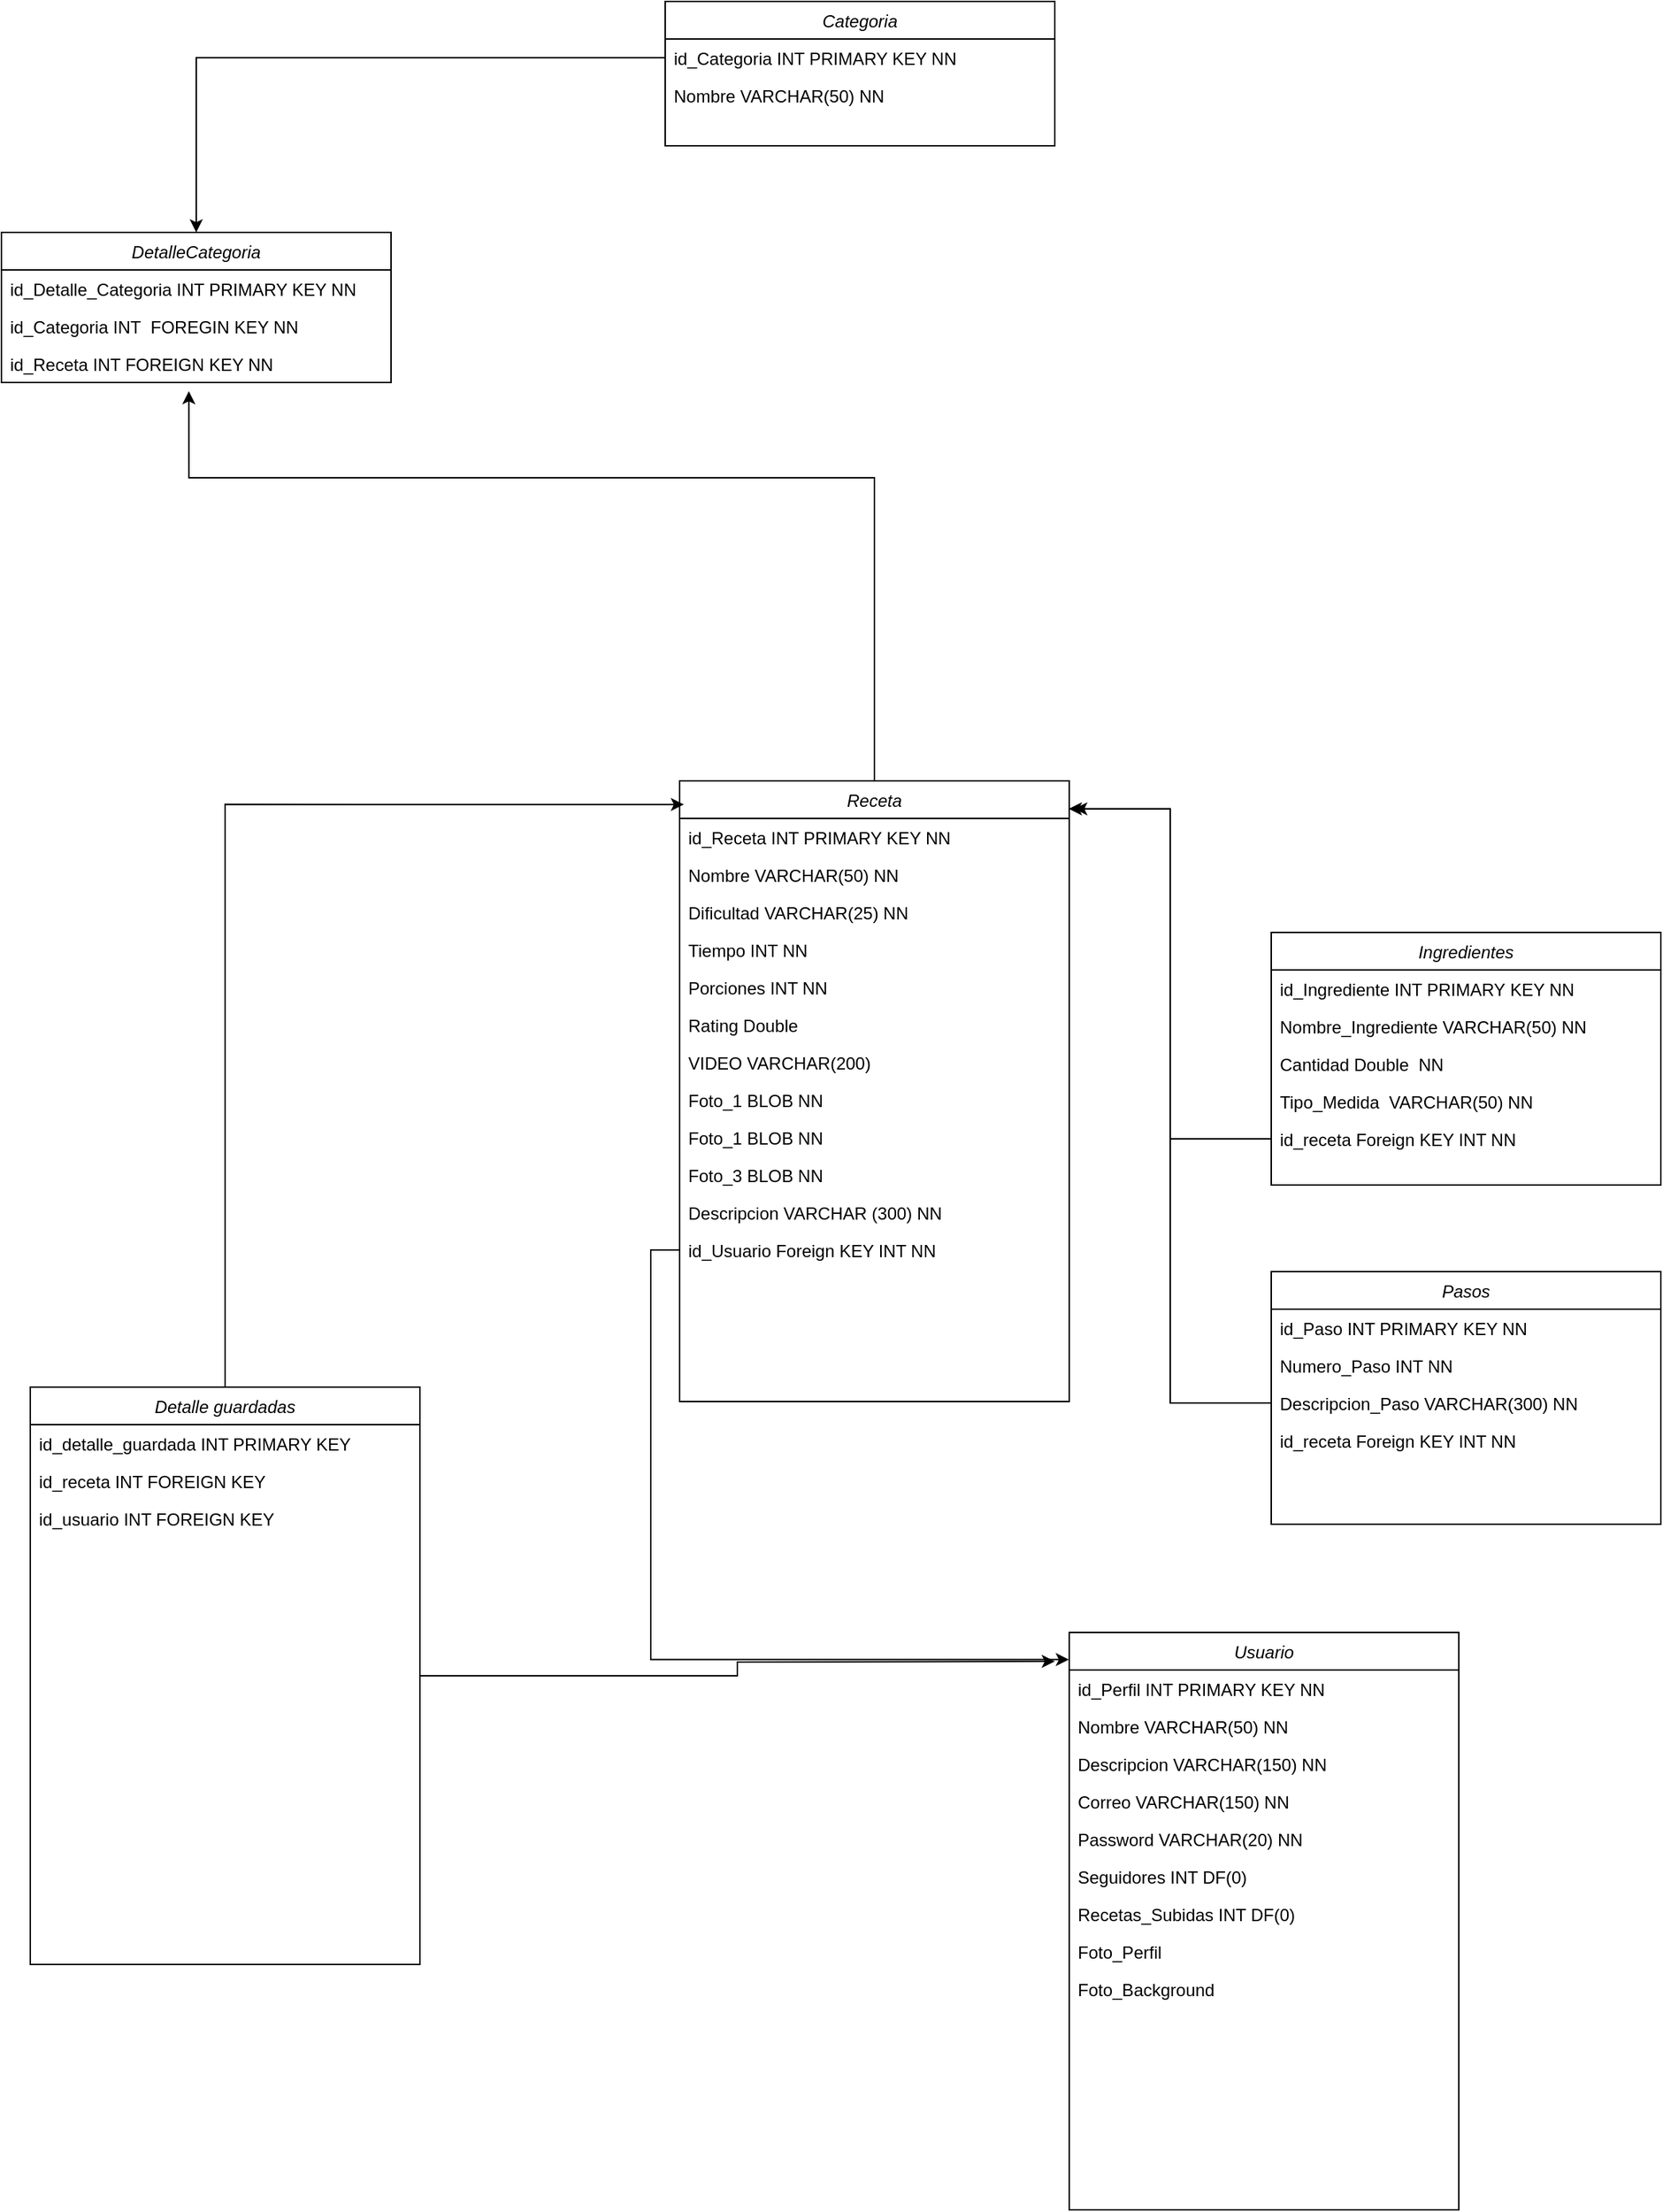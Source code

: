 <mxfile version="21.2.9" type="device">
  <diagram id="C5RBs43oDa-KdzZeNtuy" name="Page-1">
    <mxGraphModel dx="2714" dy="2064" grid="1" gridSize="10" guides="1" tooltips="1" connect="1" arrows="1" fold="1" page="1" pageScale="1" pageWidth="827" pageHeight="1169" math="0" shadow="0">
      <root>
        <mxCell id="WIyWlLk6GJQsqaUBKTNV-0" />
        <mxCell id="WIyWlLk6GJQsqaUBKTNV-1" parent="WIyWlLk6GJQsqaUBKTNV-0" />
        <mxCell id="iwSgywdOUeJaWOYB079F-82" style="edgeStyle=orthogonalEdgeStyle;rounded=0;orthogonalLoop=1;jettySize=auto;html=1;exitX=0.5;exitY=0;exitDx=0;exitDy=0;entryX=0.481;entryY=1.231;entryDx=0;entryDy=0;entryPerimeter=0;" edge="1" parent="WIyWlLk6GJQsqaUBKTNV-1" source="zkfFHV4jXpPFQw0GAbJ--0" target="iwSgywdOUeJaWOYB079F-79">
          <mxGeometry relative="1" as="geometry">
            <Array as="points">
              <mxPoint x="205" y="-90" />
              <mxPoint x="-270" y="-90" />
            </Array>
          </mxGeometry>
        </mxCell>
        <mxCell id="zkfFHV4jXpPFQw0GAbJ--0" value="Receta" style="swimlane;fontStyle=2;align=center;verticalAlign=top;childLayout=stackLayout;horizontal=1;startSize=26;horizontalStack=0;resizeParent=1;resizeLast=0;collapsible=1;marginBottom=0;rounded=0;shadow=0;strokeWidth=1;" parent="WIyWlLk6GJQsqaUBKTNV-1" vertex="1">
          <mxGeometry x="70" y="120" width="270" height="430" as="geometry">
            <mxRectangle x="230" y="140" width="160" height="26" as="alternateBounds" />
          </mxGeometry>
        </mxCell>
        <mxCell id="iwSgywdOUeJaWOYB079F-8" value="id_Receta INT PRIMARY KEY NN" style="text;align=left;verticalAlign=top;spacingLeft=4;spacingRight=4;overflow=hidden;rotatable=0;points=[[0,0.5],[1,0.5]];portConstraint=eastwest;rounded=0;shadow=0;html=0;" vertex="1" parent="zkfFHV4jXpPFQw0GAbJ--0">
          <mxGeometry y="26" width="270" height="26" as="geometry" />
        </mxCell>
        <mxCell id="zkfFHV4jXpPFQw0GAbJ--1" value="Nombre VARCHAR(50) NN" style="text;align=left;verticalAlign=top;spacingLeft=4;spacingRight=4;overflow=hidden;rotatable=0;points=[[0,0.5],[1,0.5]];portConstraint=eastwest;" parent="zkfFHV4jXpPFQw0GAbJ--0" vertex="1">
          <mxGeometry y="52" width="270" height="26" as="geometry" />
        </mxCell>
        <mxCell id="zkfFHV4jXpPFQw0GAbJ--3" value="Dificultad VARCHAR(25) NN" style="text;align=left;verticalAlign=top;spacingLeft=4;spacingRight=4;overflow=hidden;rotatable=0;points=[[0,0.5],[1,0.5]];portConstraint=eastwest;rounded=0;shadow=0;html=0;" parent="zkfFHV4jXpPFQw0GAbJ--0" vertex="1">
          <mxGeometry y="78" width="270" height="26" as="geometry" />
        </mxCell>
        <mxCell id="zkfFHV4jXpPFQw0GAbJ--2" value="Tiempo INT NN" style="text;align=left;verticalAlign=top;spacingLeft=4;spacingRight=4;overflow=hidden;rotatable=0;points=[[0,0.5],[1,0.5]];portConstraint=eastwest;rounded=0;shadow=0;html=0;" parent="zkfFHV4jXpPFQw0GAbJ--0" vertex="1">
          <mxGeometry y="104" width="270" height="26" as="geometry" />
        </mxCell>
        <mxCell id="iwSgywdOUeJaWOYB079F-2" value="Porciones INT NN&#xa;" style="text;align=left;verticalAlign=top;spacingLeft=4;spacingRight=4;overflow=hidden;rotatable=0;points=[[0,0.5],[1,0.5]];portConstraint=eastwest;rounded=0;shadow=0;html=0;" vertex="1" parent="zkfFHV4jXpPFQw0GAbJ--0">
          <mxGeometry y="130" width="270" height="26" as="geometry" />
        </mxCell>
        <mxCell id="iwSgywdOUeJaWOYB079F-9" value="Rating Double" style="text;align=left;verticalAlign=top;spacingLeft=4;spacingRight=4;overflow=hidden;rotatable=0;points=[[0,0.5],[1,0.5]];portConstraint=eastwest;rounded=0;shadow=0;html=0;" vertex="1" parent="zkfFHV4jXpPFQw0GAbJ--0">
          <mxGeometry y="156" width="270" height="26" as="geometry" />
        </mxCell>
        <mxCell id="iwSgywdOUeJaWOYB079F-3" value="VIDEO VARCHAR(200)&#xa;" style="text;align=left;verticalAlign=top;spacingLeft=4;spacingRight=4;overflow=hidden;rotatable=0;points=[[0,0.5],[1,0.5]];portConstraint=eastwest;rounded=0;shadow=0;html=0;" vertex="1" parent="zkfFHV4jXpPFQw0GAbJ--0">
          <mxGeometry y="182" width="270" height="26" as="geometry" />
        </mxCell>
        <mxCell id="iwSgywdOUeJaWOYB079F-4" value="Foto_1 BLOB NN" style="text;align=left;verticalAlign=top;spacingLeft=4;spacingRight=4;overflow=hidden;rotatable=0;points=[[0,0.5],[1,0.5]];portConstraint=eastwest;rounded=0;shadow=0;html=0;" vertex="1" parent="zkfFHV4jXpPFQw0GAbJ--0">
          <mxGeometry y="208" width="270" height="26" as="geometry" />
        </mxCell>
        <mxCell id="iwSgywdOUeJaWOYB079F-5" value="Foto_1 BLOB NN" style="text;align=left;verticalAlign=top;spacingLeft=4;spacingRight=4;overflow=hidden;rotatable=0;points=[[0,0.5],[1,0.5]];portConstraint=eastwest;rounded=0;shadow=0;html=0;" vertex="1" parent="zkfFHV4jXpPFQw0GAbJ--0">
          <mxGeometry y="234" width="270" height="26" as="geometry" />
        </mxCell>
        <mxCell id="iwSgywdOUeJaWOYB079F-6" value="Foto_3 BLOB NN" style="text;align=left;verticalAlign=top;spacingLeft=4;spacingRight=4;overflow=hidden;rotatable=0;points=[[0,0.5],[1,0.5]];portConstraint=eastwest;rounded=0;shadow=0;html=0;" vertex="1" parent="zkfFHV4jXpPFQw0GAbJ--0">
          <mxGeometry y="260" width="270" height="26" as="geometry" />
        </mxCell>
        <mxCell id="iwSgywdOUeJaWOYB079F-7" value="Descripcion VARCHAR (300) NN" style="text;align=left;verticalAlign=top;spacingLeft=4;spacingRight=4;overflow=hidden;rotatable=0;points=[[0,0.5],[1,0.5]];portConstraint=eastwest;rounded=0;shadow=0;html=0;" vertex="1" parent="zkfFHV4jXpPFQw0GAbJ--0">
          <mxGeometry y="286" width="270" height="26" as="geometry" />
        </mxCell>
        <mxCell id="iwSgywdOUeJaWOYB079F-48" value="id_Usuario Foreign KEY INT NN" style="text;align=left;verticalAlign=top;spacingLeft=4;spacingRight=4;overflow=hidden;rotatable=0;points=[[0,0.5],[1,0.5]];portConstraint=eastwest;rounded=0;shadow=0;html=0;" vertex="1" parent="zkfFHV4jXpPFQw0GAbJ--0">
          <mxGeometry y="312" width="270" height="26" as="geometry" />
        </mxCell>
        <mxCell id="iwSgywdOUeJaWOYB079F-11" value="Ingredientes" style="swimlane;fontStyle=2;align=center;verticalAlign=top;childLayout=stackLayout;horizontal=1;startSize=26;horizontalStack=0;resizeParent=1;resizeLast=0;collapsible=1;marginBottom=0;rounded=0;shadow=0;strokeWidth=1;" vertex="1" parent="WIyWlLk6GJQsqaUBKTNV-1">
          <mxGeometry x="480" y="225" width="270" height="175" as="geometry">
            <mxRectangle x="230" y="140" width="160" height="26" as="alternateBounds" />
          </mxGeometry>
        </mxCell>
        <mxCell id="iwSgywdOUeJaWOYB079F-12" value="id_Ingrediente INT PRIMARY KEY NN" style="text;align=left;verticalAlign=top;spacingLeft=4;spacingRight=4;overflow=hidden;rotatable=0;points=[[0,0.5],[1,0.5]];portConstraint=eastwest;rounded=0;shadow=0;html=0;" vertex="1" parent="iwSgywdOUeJaWOYB079F-11">
          <mxGeometry y="26" width="270" height="26" as="geometry" />
        </mxCell>
        <mxCell id="iwSgywdOUeJaWOYB079F-13" value="Nombre_Ingrediente VARCHAR(50) NN" style="text;align=left;verticalAlign=top;spacingLeft=4;spacingRight=4;overflow=hidden;rotatable=0;points=[[0,0.5],[1,0.5]];portConstraint=eastwest;" vertex="1" parent="iwSgywdOUeJaWOYB079F-11">
          <mxGeometry y="52" width="270" height="26" as="geometry" />
        </mxCell>
        <mxCell id="iwSgywdOUeJaWOYB079F-14" value="Cantidad Double  NN" style="text;align=left;verticalAlign=top;spacingLeft=4;spacingRight=4;overflow=hidden;rotatable=0;points=[[0,0.5],[1,0.5]];portConstraint=eastwest;rounded=0;shadow=0;html=0;" vertex="1" parent="iwSgywdOUeJaWOYB079F-11">
          <mxGeometry y="78" width="270" height="26" as="geometry" />
        </mxCell>
        <mxCell id="iwSgywdOUeJaWOYB079F-15" value="Tipo_Medida  VARCHAR(50) NN " style="text;align=left;verticalAlign=top;spacingLeft=4;spacingRight=4;overflow=hidden;rotatable=0;points=[[0,0.5],[1,0.5]];portConstraint=eastwest;rounded=0;shadow=0;html=0;" vertex="1" parent="iwSgywdOUeJaWOYB079F-11">
          <mxGeometry y="104" width="270" height="26" as="geometry" />
        </mxCell>
        <mxCell id="iwSgywdOUeJaWOYB079F-25" value="id_receta Foreign KEY INT NN" style="text;align=left;verticalAlign=top;spacingLeft=4;spacingRight=4;overflow=hidden;rotatable=0;points=[[0,0.5],[1,0.5]];portConstraint=eastwest;rounded=0;shadow=0;html=0;" vertex="1" parent="iwSgywdOUeJaWOYB079F-11">
          <mxGeometry y="130" width="270" height="26" as="geometry" />
        </mxCell>
        <mxCell id="iwSgywdOUeJaWOYB079F-26" style="edgeStyle=orthogonalEdgeStyle;rounded=0;orthogonalLoop=1;jettySize=auto;html=1;exitX=0;exitY=0.5;exitDx=0;exitDy=0;entryX=1.013;entryY=0.045;entryDx=0;entryDy=0;entryPerimeter=0;" edge="1" parent="WIyWlLk6GJQsqaUBKTNV-1" source="iwSgywdOUeJaWOYB079F-25" target="zkfFHV4jXpPFQw0GAbJ--0">
          <mxGeometry relative="1" as="geometry" />
        </mxCell>
        <mxCell id="iwSgywdOUeJaWOYB079F-27" value="Pasos" style="swimlane;fontStyle=2;align=center;verticalAlign=top;childLayout=stackLayout;horizontal=1;startSize=26;horizontalStack=0;resizeParent=1;resizeLast=0;collapsible=1;marginBottom=0;rounded=0;shadow=0;strokeWidth=1;" vertex="1" parent="WIyWlLk6GJQsqaUBKTNV-1">
          <mxGeometry x="480" y="460" width="270" height="175" as="geometry">
            <mxRectangle x="230" y="140" width="160" height="26" as="alternateBounds" />
          </mxGeometry>
        </mxCell>
        <mxCell id="iwSgywdOUeJaWOYB079F-28" value="id_Paso INT PRIMARY KEY NN" style="text;align=left;verticalAlign=top;spacingLeft=4;spacingRight=4;overflow=hidden;rotatable=0;points=[[0,0.5],[1,0.5]];portConstraint=eastwest;rounded=0;shadow=0;html=0;" vertex="1" parent="iwSgywdOUeJaWOYB079F-27">
          <mxGeometry y="26" width="270" height="26" as="geometry" />
        </mxCell>
        <mxCell id="iwSgywdOUeJaWOYB079F-29" value="Numero_Paso INT NN" style="text;align=left;verticalAlign=top;spacingLeft=4;spacingRight=4;overflow=hidden;rotatable=0;points=[[0,0.5],[1,0.5]];portConstraint=eastwest;" vertex="1" parent="iwSgywdOUeJaWOYB079F-27">
          <mxGeometry y="52" width="270" height="26" as="geometry" />
        </mxCell>
        <mxCell id="iwSgywdOUeJaWOYB079F-31" value="Descripcion_Paso VARCHAR(300) NN" style="text;align=left;verticalAlign=top;spacingLeft=4;spacingRight=4;overflow=hidden;rotatable=0;points=[[0,0.5],[1,0.5]];portConstraint=eastwest;rounded=0;shadow=0;html=0;" vertex="1" parent="iwSgywdOUeJaWOYB079F-27">
          <mxGeometry y="78" width="270" height="26" as="geometry" />
        </mxCell>
        <mxCell id="iwSgywdOUeJaWOYB079F-32" value="id_receta Foreign KEY INT NN" style="text;align=left;verticalAlign=top;spacingLeft=4;spacingRight=4;overflow=hidden;rotatable=0;points=[[0,0.5],[1,0.5]];portConstraint=eastwest;rounded=0;shadow=0;html=0;" vertex="1" parent="iwSgywdOUeJaWOYB079F-27">
          <mxGeometry y="104" width="270" height="26" as="geometry" />
        </mxCell>
        <mxCell id="iwSgywdOUeJaWOYB079F-33" style="edgeStyle=orthogonalEdgeStyle;rounded=0;orthogonalLoop=1;jettySize=auto;html=1;exitX=0;exitY=0.5;exitDx=0;exitDy=0;entryX=0.999;entryY=0.045;entryDx=0;entryDy=0;entryPerimeter=0;" edge="1" parent="WIyWlLk6GJQsqaUBKTNV-1" source="iwSgywdOUeJaWOYB079F-31" target="zkfFHV4jXpPFQw0GAbJ--0">
          <mxGeometry relative="1" as="geometry" />
        </mxCell>
        <mxCell id="iwSgywdOUeJaWOYB079F-35" value="Usuario" style="swimlane;fontStyle=2;align=center;verticalAlign=top;childLayout=stackLayout;horizontal=1;startSize=26;horizontalStack=0;resizeParent=1;resizeLast=0;collapsible=1;marginBottom=0;rounded=0;shadow=0;strokeWidth=1;" vertex="1" parent="WIyWlLk6GJQsqaUBKTNV-1">
          <mxGeometry x="340" y="710" width="270" height="400" as="geometry">
            <mxRectangle x="230" y="140" width="160" height="26" as="alternateBounds" />
          </mxGeometry>
        </mxCell>
        <mxCell id="iwSgywdOUeJaWOYB079F-36" value="id_Perfil INT PRIMARY KEY NN" style="text;align=left;verticalAlign=top;spacingLeft=4;spacingRight=4;overflow=hidden;rotatable=0;points=[[0,0.5],[1,0.5]];portConstraint=eastwest;rounded=0;shadow=0;html=0;" vertex="1" parent="iwSgywdOUeJaWOYB079F-35">
          <mxGeometry y="26" width="270" height="26" as="geometry" />
        </mxCell>
        <mxCell id="iwSgywdOUeJaWOYB079F-37" value="Nombre VARCHAR(50) NN" style="text;align=left;verticalAlign=top;spacingLeft=4;spacingRight=4;overflow=hidden;rotatable=0;points=[[0,0.5],[1,0.5]];portConstraint=eastwest;" vertex="1" parent="iwSgywdOUeJaWOYB079F-35">
          <mxGeometry y="52" width="270" height="26" as="geometry" />
        </mxCell>
        <mxCell id="iwSgywdOUeJaWOYB079F-38" value="Descripcion VARCHAR(150) NN " style="text;align=left;verticalAlign=top;spacingLeft=4;spacingRight=4;overflow=hidden;rotatable=0;points=[[0,0.5],[1,0.5]];portConstraint=eastwest;rounded=0;shadow=0;html=0;" vertex="1" parent="iwSgywdOUeJaWOYB079F-35">
          <mxGeometry y="78" width="270" height="26" as="geometry" />
        </mxCell>
        <mxCell id="iwSgywdOUeJaWOYB079F-39" value="Correo VARCHAR(150) NN" style="text;align=left;verticalAlign=top;spacingLeft=4;spacingRight=4;overflow=hidden;rotatable=0;points=[[0,0.5],[1,0.5]];portConstraint=eastwest;rounded=0;shadow=0;html=0;" vertex="1" parent="iwSgywdOUeJaWOYB079F-35">
          <mxGeometry y="104" width="270" height="26" as="geometry" />
        </mxCell>
        <mxCell id="iwSgywdOUeJaWOYB079F-40" value="Password VARCHAR(20) NN" style="text;align=left;verticalAlign=top;spacingLeft=4;spacingRight=4;overflow=hidden;rotatable=0;points=[[0,0.5],[1,0.5]];portConstraint=eastwest;rounded=0;shadow=0;html=0;" vertex="1" parent="iwSgywdOUeJaWOYB079F-35">
          <mxGeometry y="130" width="270" height="26" as="geometry" />
        </mxCell>
        <mxCell id="iwSgywdOUeJaWOYB079F-41" value="Seguidores INT DF(0)" style="text;align=left;verticalAlign=top;spacingLeft=4;spacingRight=4;overflow=hidden;rotatable=0;points=[[0,0.5],[1,0.5]];portConstraint=eastwest;rounded=0;shadow=0;html=0;" vertex="1" parent="iwSgywdOUeJaWOYB079F-35">
          <mxGeometry y="156" width="270" height="26" as="geometry" />
        </mxCell>
        <mxCell id="iwSgywdOUeJaWOYB079F-42" value="Recetas_Subidas INT DF(0)" style="text;align=left;verticalAlign=top;spacingLeft=4;spacingRight=4;overflow=hidden;rotatable=0;points=[[0,0.5],[1,0.5]];portConstraint=eastwest;rounded=0;shadow=0;html=0;" vertex="1" parent="iwSgywdOUeJaWOYB079F-35">
          <mxGeometry y="182" width="270" height="26" as="geometry" />
        </mxCell>
        <mxCell id="iwSgywdOUeJaWOYB079F-43" value="Foto_Perfil " style="text;align=left;verticalAlign=top;spacingLeft=4;spacingRight=4;overflow=hidden;rotatable=0;points=[[0,0.5],[1,0.5]];portConstraint=eastwest;rounded=0;shadow=0;html=0;" vertex="1" parent="iwSgywdOUeJaWOYB079F-35">
          <mxGeometry y="208" width="270" height="26" as="geometry" />
        </mxCell>
        <mxCell id="iwSgywdOUeJaWOYB079F-44" value="Foto_Background" style="text;align=left;verticalAlign=top;spacingLeft=4;spacingRight=4;overflow=hidden;rotatable=0;points=[[0,0.5],[1,0.5]];portConstraint=eastwest;rounded=0;shadow=0;html=0;" vertex="1" parent="iwSgywdOUeJaWOYB079F-35">
          <mxGeometry y="234" width="270" height="26" as="geometry" />
        </mxCell>
        <mxCell id="iwSgywdOUeJaWOYB079F-49" style="edgeStyle=orthogonalEdgeStyle;rounded=0;orthogonalLoop=1;jettySize=auto;html=1;exitX=0;exitY=0.5;exitDx=0;exitDy=0;entryX=-0.001;entryY=0.047;entryDx=0;entryDy=0;entryPerimeter=0;" edge="1" parent="WIyWlLk6GJQsqaUBKTNV-1" source="iwSgywdOUeJaWOYB079F-48" target="iwSgywdOUeJaWOYB079F-35">
          <mxGeometry relative="1" as="geometry" />
        </mxCell>
        <mxCell id="iwSgywdOUeJaWOYB079F-64" style="edgeStyle=orthogonalEdgeStyle;rounded=0;orthogonalLoop=1;jettySize=auto;html=1;exitX=0.5;exitY=0;exitDx=0;exitDy=0;entryX=0.011;entryY=0.038;entryDx=0;entryDy=0;entryPerimeter=0;" edge="1" parent="WIyWlLk6GJQsqaUBKTNV-1" source="iwSgywdOUeJaWOYB079F-52" target="zkfFHV4jXpPFQw0GAbJ--0">
          <mxGeometry relative="1" as="geometry" />
        </mxCell>
        <mxCell id="iwSgywdOUeJaWOYB079F-65" style="edgeStyle=orthogonalEdgeStyle;rounded=0;orthogonalLoop=1;jettySize=auto;html=1;exitX=1;exitY=0.5;exitDx=0;exitDy=0;" edge="1" parent="WIyWlLk6GJQsqaUBKTNV-1" source="iwSgywdOUeJaWOYB079F-52">
          <mxGeometry relative="1" as="geometry">
            <mxPoint x="330" y="730" as="targetPoint" />
          </mxGeometry>
        </mxCell>
        <mxCell id="iwSgywdOUeJaWOYB079F-52" value="Detalle guardadas" style="swimlane;fontStyle=2;align=center;verticalAlign=top;childLayout=stackLayout;horizontal=1;startSize=26;horizontalStack=0;resizeParent=1;resizeLast=0;collapsible=1;marginBottom=0;rounded=0;shadow=0;strokeWidth=1;" vertex="1" parent="WIyWlLk6GJQsqaUBKTNV-1">
          <mxGeometry x="-380" y="540" width="270" height="400" as="geometry">
            <mxRectangle x="230" y="140" width="160" height="26" as="alternateBounds" />
          </mxGeometry>
        </mxCell>
        <mxCell id="iwSgywdOUeJaWOYB079F-53" value="id_detalle_guardada INT PRIMARY KEY" style="text;align=left;verticalAlign=top;spacingLeft=4;spacingRight=4;overflow=hidden;rotatable=0;points=[[0,0.5],[1,0.5]];portConstraint=eastwest;rounded=0;shadow=0;html=0;" vertex="1" parent="iwSgywdOUeJaWOYB079F-52">
          <mxGeometry y="26" width="270" height="26" as="geometry" />
        </mxCell>
        <mxCell id="iwSgywdOUeJaWOYB079F-62" value="id_receta INT FOREIGN KEY" style="text;align=left;verticalAlign=top;spacingLeft=4;spacingRight=4;overflow=hidden;rotatable=0;points=[[0,0.5],[1,0.5]];portConstraint=eastwest;rounded=0;shadow=0;html=0;" vertex="1" parent="iwSgywdOUeJaWOYB079F-52">
          <mxGeometry y="52" width="270" height="26" as="geometry" />
        </mxCell>
        <mxCell id="iwSgywdOUeJaWOYB079F-63" value="id_usuario INT FOREIGN KEY" style="text;align=left;verticalAlign=top;spacingLeft=4;spacingRight=4;overflow=hidden;rotatable=0;points=[[0,0.5],[1,0.5]];portConstraint=eastwest;rounded=0;shadow=0;html=0;" vertex="1" parent="iwSgywdOUeJaWOYB079F-52">
          <mxGeometry y="78" width="270" height="26" as="geometry" />
        </mxCell>
        <mxCell id="iwSgywdOUeJaWOYB079F-66" value="Categoria" style="swimlane;fontStyle=2;align=center;verticalAlign=top;childLayout=stackLayout;horizontal=1;startSize=26;horizontalStack=0;resizeParent=1;resizeLast=0;collapsible=1;marginBottom=0;rounded=0;shadow=0;strokeWidth=1;" vertex="1" parent="WIyWlLk6GJQsqaUBKTNV-1">
          <mxGeometry x="60" y="-420" width="270" height="100" as="geometry">
            <mxRectangle x="230" y="140" width="160" height="26" as="alternateBounds" />
          </mxGeometry>
        </mxCell>
        <mxCell id="iwSgywdOUeJaWOYB079F-67" value="id_Categoria INT PRIMARY KEY NN" style="text;align=left;verticalAlign=top;spacingLeft=4;spacingRight=4;overflow=hidden;rotatable=0;points=[[0,0.5],[1,0.5]];portConstraint=eastwest;rounded=0;shadow=0;html=0;" vertex="1" parent="iwSgywdOUeJaWOYB079F-66">
          <mxGeometry y="26" width="270" height="26" as="geometry" />
        </mxCell>
        <mxCell id="iwSgywdOUeJaWOYB079F-68" value="Nombre VARCHAR(50) NN" style="text;align=left;verticalAlign=top;spacingLeft=4;spacingRight=4;overflow=hidden;rotatable=0;points=[[0,0.5],[1,0.5]];portConstraint=eastwest;" vertex="1" parent="iwSgywdOUeJaWOYB079F-66">
          <mxGeometry y="52" width="270" height="26" as="geometry" />
        </mxCell>
        <mxCell id="iwSgywdOUeJaWOYB079F-76" value="DetalleCategoria" style="swimlane;fontStyle=2;align=center;verticalAlign=top;childLayout=stackLayout;horizontal=1;startSize=26;horizontalStack=0;resizeParent=1;resizeLast=0;collapsible=1;marginBottom=0;rounded=0;shadow=0;strokeWidth=1;" vertex="1" parent="WIyWlLk6GJQsqaUBKTNV-1">
          <mxGeometry x="-400" y="-260" width="270" height="104" as="geometry">
            <mxRectangle x="230" y="140" width="160" height="26" as="alternateBounds" />
          </mxGeometry>
        </mxCell>
        <mxCell id="iwSgywdOUeJaWOYB079F-77" value="id_Detalle_Categoria INT PRIMARY KEY NN" style="text;align=left;verticalAlign=top;spacingLeft=4;spacingRight=4;overflow=hidden;rotatable=0;points=[[0,0.5],[1,0.5]];portConstraint=eastwest;rounded=0;shadow=0;html=0;" vertex="1" parent="iwSgywdOUeJaWOYB079F-76">
          <mxGeometry y="26" width="270" height="26" as="geometry" />
        </mxCell>
        <mxCell id="iwSgywdOUeJaWOYB079F-78" value="id_Categoria INT  FOREGIN KEY NN" style="text;align=left;verticalAlign=top;spacingLeft=4;spacingRight=4;overflow=hidden;rotatable=0;points=[[0,0.5],[1,0.5]];portConstraint=eastwest;" vertex="1" parent="iwSgywdOUeJaWOYB079F-76">
          <mxGeometry y="52" width="270" height="26" as="geometry" />
        </mxCell>
        <mxCell id="iwSgywdOUeJaWOYB079F-79" value="id_Receta INT FOREIGN KEY NN" style="text;align=left;verticalAlign=top;spacingLeft=4;spacingRight=4;overflow=hidden;rotatable=0;points=[[0,0.5],[1,0.5]];portConstraint=eastwest;" vertex="1" parent="iwSgywdOUeJaWOYB079F-76">
          <mxGeometry y="78" width="270" height="26" as="geometry" />
        </mxCell>
        <mxCell id="iwSgywdOUeJaWOYB079F-80" style="edgeStyle=orthogonalEdgeStyle;rounded=0;orthogonalLoop=1;jettySize=auto;html=1;exitX=0;exitY=0.5;exitDx=0;exitDy=0;" edge="1" parent="WIyWlLk6GJQsqaUBKTNV-1" source="iwSgywdOUeJaWOYB079F-67" target="iwSgywdOUeJaWOYB079F-76">
          <mxGeometry relative="1" as="geometry" />
        </mxCell>
      </root>
    </mxGraphModel>
  </diagram>
</mxfile>
